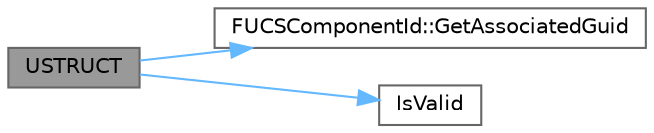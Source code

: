 digraph "USTRUCT"
{
 // INTERACTIVE_SVG=YES
 // LATEX_PDF_SIZE
  bgcolor="transparent";
  edge [fontname=Helvetica,fontsize=10,labelfontname=Helvetica,labelfontsize=10];
  node [fontname=Helvetica,fontsize=10,shape=box,height=0.2,width=0.4];
  rankdir="LR";
  Node1 [id="Node000001",label="USTRUCT",height=0.2,width=0.4,color="gray40", fillcolor="grey60", style="filled", fontcolor="black",tooltip=" "];
  Node1 -> Node2 [id="edge1_Node000001_Node000002",color="steelblue1",style="solid",tooltip=" "];
  Node2 [id="Node000002",label="FUCSComponentId::GetAssociatedGuid",height=0.2,width=0.4,color="grey40", fillcolor="white", style="filled",URL="$d7/db5/structFUCSComponentId.html#aa6893e23f9505eb213175d86152551fe",tooltip=" "];
  Node1 -> Node3 [id="edge2_Node000001_Node000003",color="steelblue1",style="solid",tooltip=" "];
  Node3 [id="Node000003",label="IsValid",height=0.2,width=0.4,color="grey40", fillcolor="white", style="filled",URL="$d2/d4c/LiveLinkTypes_8h.html#ac532c4b500b1a85ea22217f2c65a70ed",tooltip=" "];
}
